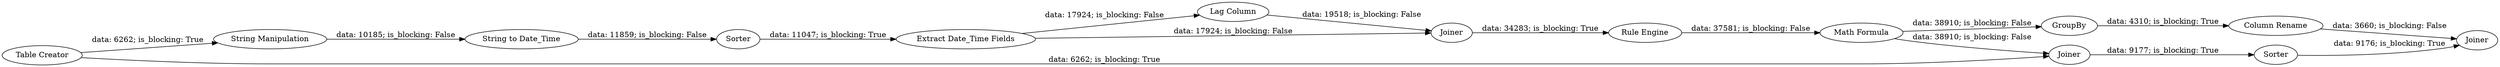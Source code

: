 digraph {
	"7665199458076830047_20" [label=Joiner]
	"7665199458076830047_1" [label="Table Creator"]
	"7665199458076830047_3" [label="String Manipulation"]
	"7665199458076830047_22" [label=Joiner]
	"7665199458076830047_23" [label=Sorter]
	"7665199458076830047_7" [label="Math Formula"]
	"7665199458076830047_19" [label="Column Rename"]
	"7665199458076830047_13" [label="Rule Engine"]
	"7665199458076830047_25" [label="Extract Date_Time Fields"]
	"7665199458076830047_21" [label=Joiner]
	"7665199458076830047_14" [label=GroupBy]
	"7665199458076830047_10" [label="Lag Column"]
	"7665199458076830047_24" [label=Sorter]
	"7665199458076830047_2" [label="String to Date_Time"]
	"7665199458076830047_1" -> "7665199458076830047_21" [label="data: 6262; is_blocking: True"]
	"7665199458076830047_3" -> "7665199458076830047_2" [label="data: 10185; is_blocking: False"]
	"7665199458076830047_20" -> "7665199458076830047_13" [label="data: 34283; is_blocking: True"]
	"7665199458076830047_7" -> "7665199458076830047_14" [label="data: 38910; is_blocking: False"]
	"7665199458076830047_2" -> "7665199458076830047_24" [label="data: 11859; is_blocking: False"]
	"7665199458076830047_25" -> "7665199458076830047_10" [label="data: 17924; is_blocking: False"]
	"7665199458076830047_25" -> "7665199458076830047_20" [label="data: 17924; is_blocking: False"]
	"7665199458076830047_14" -> "7665199458076830047_19" [label="data: 4310; is_blocking: True"]
	"7665199458076830047_23" -> "7665199458076830047_22" [label="data: 9176; is_blocking: True"]
	"7665199458076830047_10" -> "7665199458076830047_20" [label="data: 19518; is_blocking: False"]
	"7665199458076830047_7" -> "7665199458076830047_21" [label="data: 38910; is_blocking: False"]
	"7665199458076830047_24" -> "7665199458076830047_25" [label="data: 11047; is_blocking: True"]
	"7665199458076830047_13" -> "7665199458076830047_7" [label="data: 37581; is_blocking: False"]
	"7665199458076830047_19" -> "7665199458076830047_22" [label="data: 3660; is_blocking: False"]
	"7665199458076830047_1" -> "7665199458076830047_3" [label="data: 6262; is_blocking: True"]
	"7665199458076830047_21" -> "7665199458076830047_23" [label="data: 9177; is_blocking: True"]
	rankdir=LR
}
